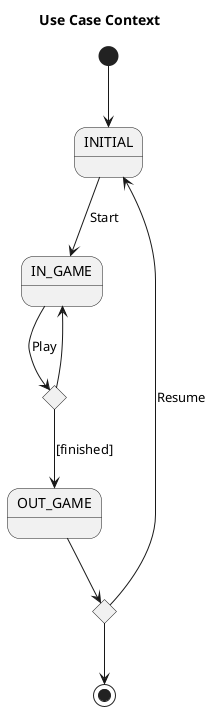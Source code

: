 @startuml UseCaseContext
title Use Case Context 

state INITIAL
state IN_GAME
state OUT_GAME
state if <<choice>>
state if2 <<choice>>

[*] --> INITIAL
INITIAL --> IN_GAME : Start
IN_GAME --> if : Play
    if --> IN_GAME
if --> OUT_GAME : [finished]
OUT_GAME --> if2    
    if2 --> INITIAL : Resume
if2 --> [*]
@enduml